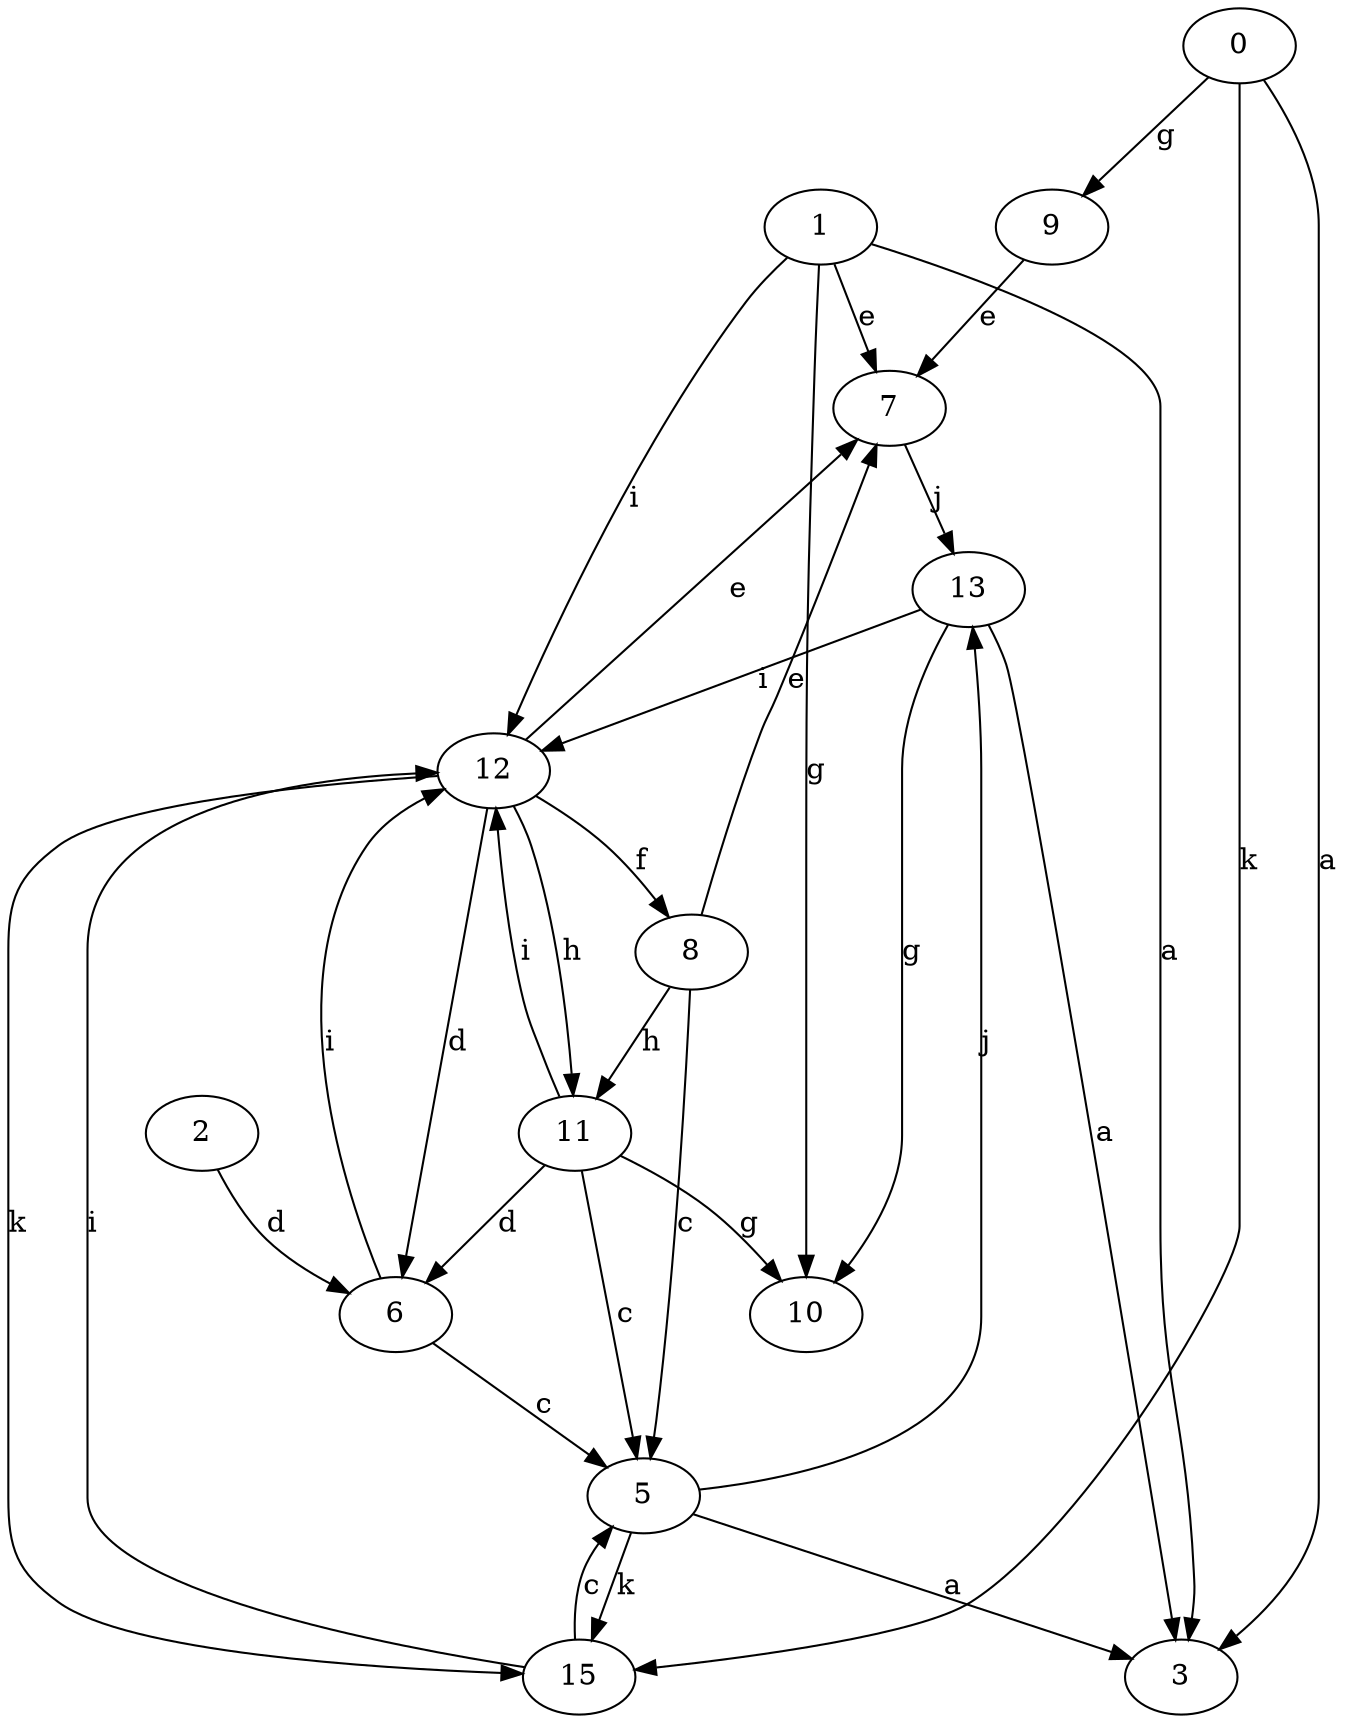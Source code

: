 strict digraph  {
1;
2;
3;
5;
6;
7;
8;
9;
10;
11;
0;
12;
13;
15;
1 -> 3  [label=a];
1 -> 7  [label=e];
1 -> 10  [label=g];
1 -> 12  [label=i];
2 -> 6  [label=d];
5 -> 3  [label=a];
5 -> 13  [label=j];
5 -> 15  [label=k];
6 -> 5  [label=c];
6 -> 12  [label=i];
7 -> 13  [label=j];
8 -> 5  [label=c];
8 -> 7  [label=e];
8 -> 11  [label=h];
9 -> 7  [label=e];
11 -> 5  [label=c];
11 -> 6  [label=d];
11 -> 10  [label=g];
11 -> 12  [label=i];
0 -> 3  [label=a];
0 -> 9  [label=g];
0 -> 15  [label=k];
12 -> 6  [label=d];
12 -> 7  [label=e];
12 -> 8  [label=f];
12 -> 11  [label=h];
12 -> 15  [label=k];
13 -> 3  [label=a];
13 -> 10  [label=g];
13 -> 12  [label=i];
15 -> 5  [label=c];
15 -> 12  [label=i];
}
